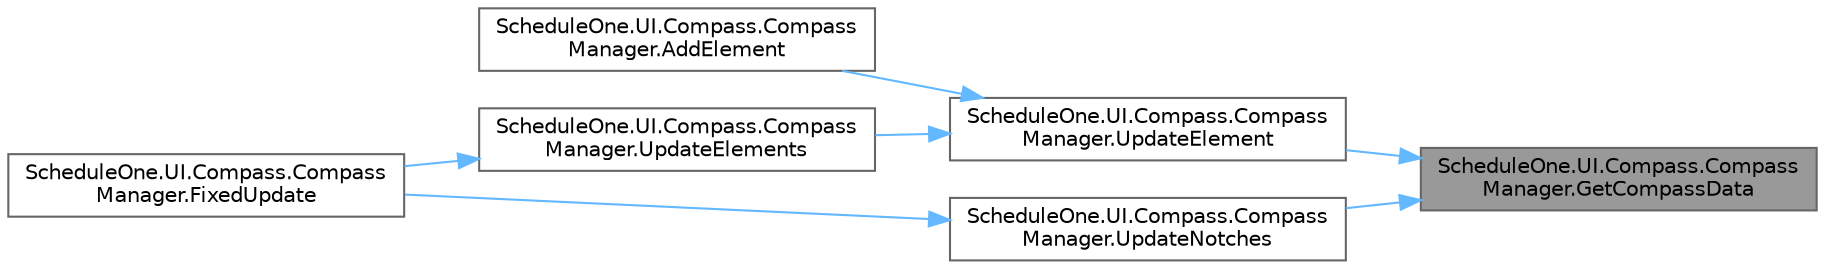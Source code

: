 digraph "ScheduleOne.UI.Compass.CompassManager.GetCompassData"
{
 // LATEX_PDF_SIZE
  bgcolor="transparent";
  edge [fontname=Helvetica,fontsize=10,labelfontname=Helvetica,labelfontsize=10];
  node [fontname=Helvetica,fontsize=10,shape=box,height=0.2,width=0.4];
  rankdir="RL";
  Node1 [id="Node000001",label="ScheduleOne.UI.Compass.Compass\lManager.GetCompassData",height=0.2,width=0.4,color="gray40", fillcolor="grey60", style="filled", fontcolor="black",tooltip=" "];
  Node1 -> Node2 [id="edge1_Node000001_Node000002",dir="back",color="steelblue1",style="solid",tooltip=" "];
  Node2 [id="Node000002",label="ScheduleOne.UI.Compass.Compass\lManager.UpdateElement",height=0.2,width=0.4,color="grey40", fillcolor="white", style="filled",URL="$class_schedule_one_1_1_u_i_1_1_compass_1_1_compass_manager.html#ac4696515e697278f3f2c8af3064810f9",tooltip=" "];
  Node2 -> Node3 [id="edge2_Node000002_Node000003",dir="back",color="steelblue1",style="solid",tooltip=" "];
  Node3 [id="Node000003",label="ScheduleOne.UI.Compass.Compass\lManager.AddElement",height=0.2,width=0.4,color="grey40", fillcolor="white", style="filled",URL="$class_schedule_one_1_1_u_i_1_1_compass_1_1_compass_manager.html#a3001567f121c6ac9c1cd98c4f99b0cf6",tooltip=" "];
  Node2 -> Node4 [id="edge3_Node000002_Node000004",dir="back",color="steelblue1",style="solid",tooltip=" "];
  Node4 [id="Node000004",label="ScheduleOne.UI.Compass.Compass\lManager.UpdateElements",height=0.2,width=0.4,color="grey40", fillcolor="white", style="filled",URL="$class_schedule_one_1_1_u_i_1_1_compass_1_1_compass_manager.html#abf0e6fdcdf644eb868dfb438f5bd383b",tooltip=" "];
  Node4 -> Node5 [id="edge4_Node000004_Node000005",dir="back",color="steelblue1",style="solid",tooltip=" "];
  Node5 [id="Node000005",label="ScheduleOne.UI.Compass.Compass\lManager.FixedUpdate",height=0.2,width=0.4,color="grey40", fillcolor="white", style="filled",URL="$class_schedule_one_1_1_u_i_1_1_compass_1_1_compass_manager.html#a5e246fdfb24e5b97d93bcaab02342b3f",tooltip=" "];
  Node1 -> Node6 [id="edge5_Node000001_Node000006",dir="back",color="steelblue1",style="solid",tooltip=" "];
  Node6 [id="Node000006",label="ScheduleOne.UI.Compass.Compass\lManager.UpdateNotches",height=0.2,width=0.4,color="grey40", fillcolor="white", style="filled",URL="$class_schedule_one_1_1_u_i_1_1_compass_1_1_compass_manager.html#ac55fff0093d69263e62ffe27dc72cf5c",tooltip=" "];
  Node6 -> Node5 [id="edge6_Node000006_Node000005",dir="back",color="steelblue1",style="solid",tooltip=" "];
}
